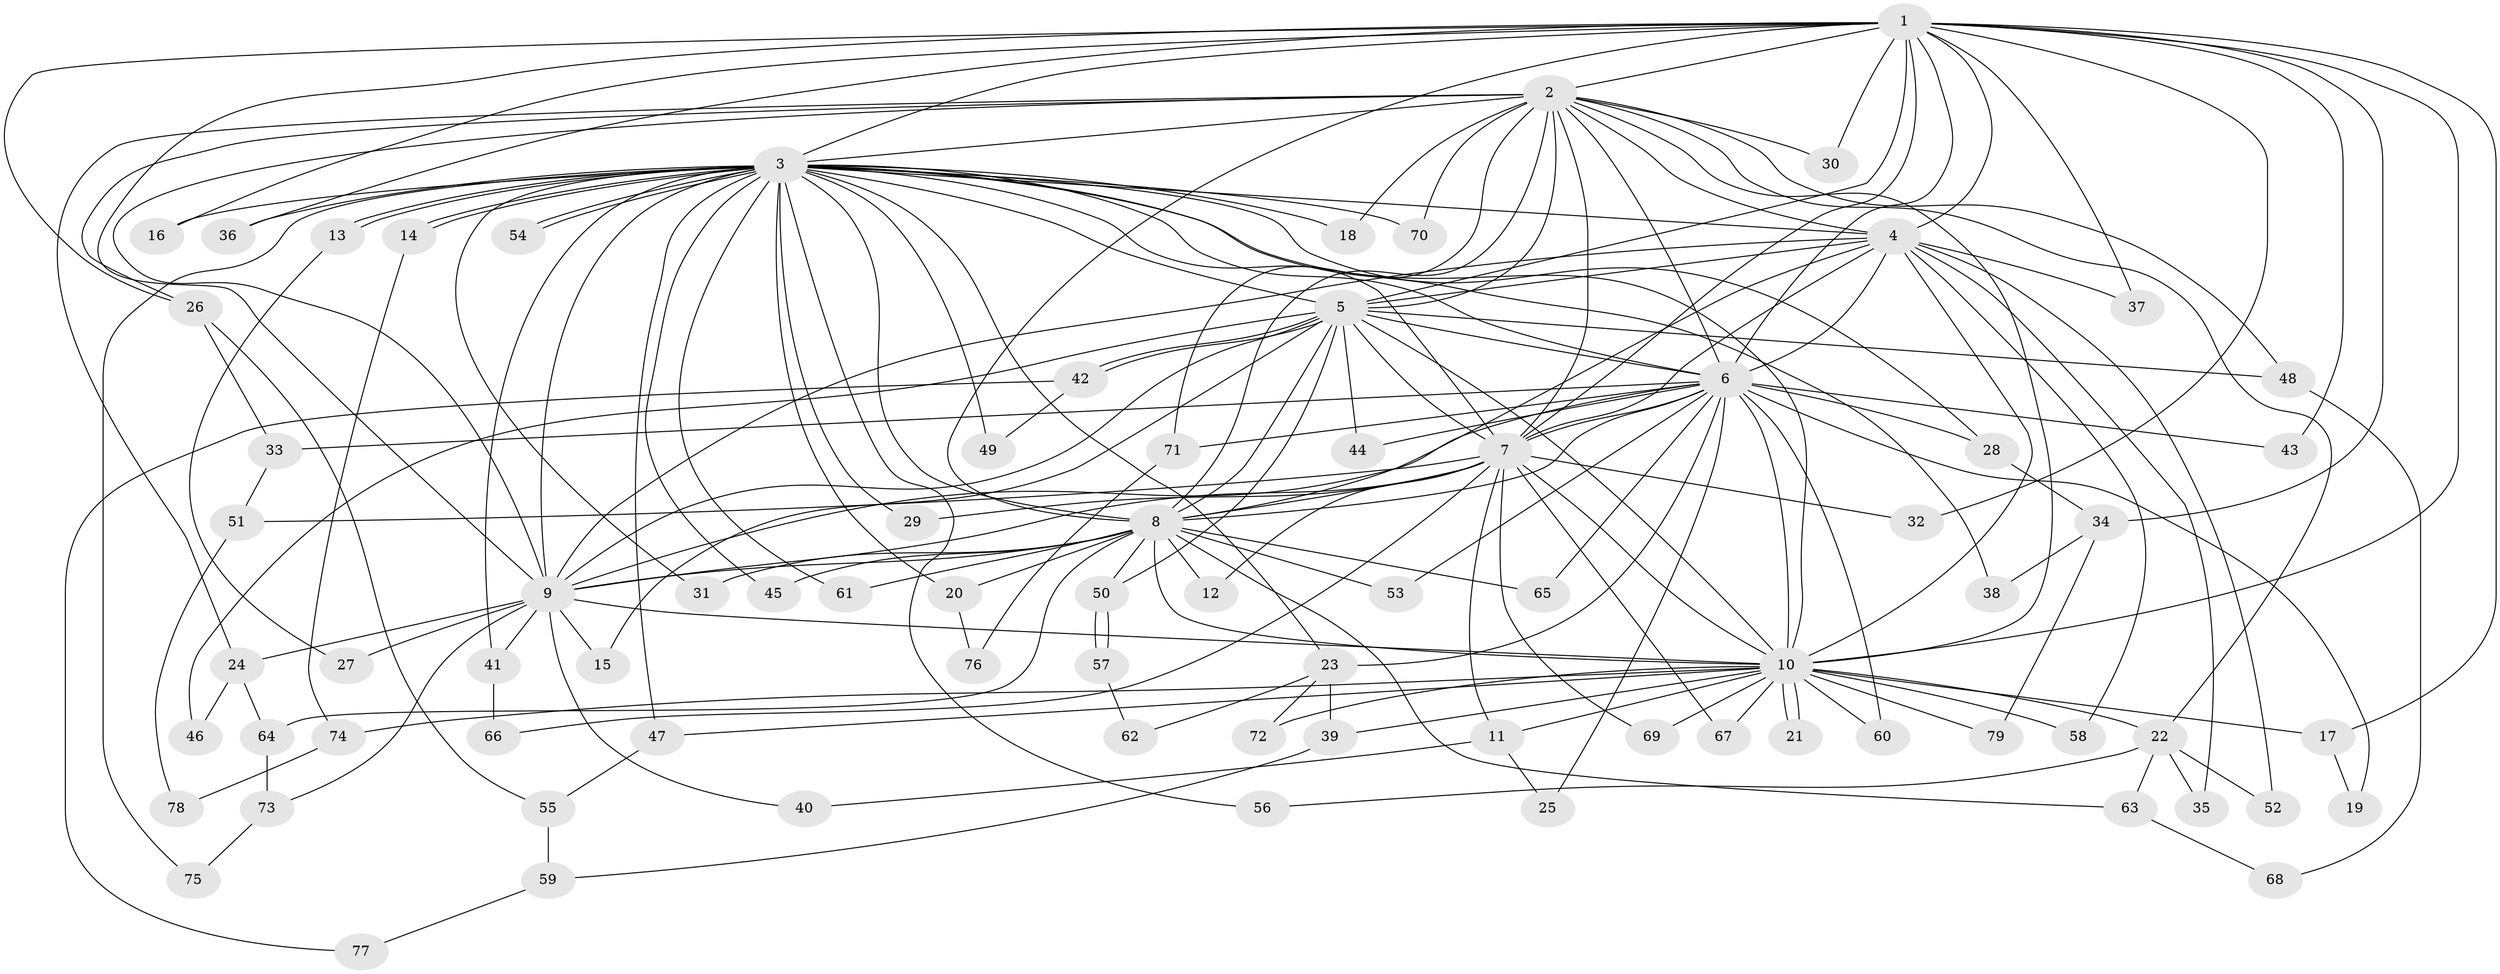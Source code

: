 // coarse degree distribution, {10: 0.075, 12: 0.05, 21: 0.025, 17: 0.025, 19: 0.025, 4: 0.075, 8: 0.025, 2: 0.4, 7: 0.025, 5: 0.05, 1: 0.05, 6: 0.025, 13: 0.025, 3: 0.125}
// Generated by graph-tools (version 1.1) at 2025/49/03/04/25 22:49:18]
// undirected, 79 vertices, 183 edges
graph export_dot {
  node [color=gray90,style=filled];
  1;
  2;
  3;
  4;
  5;
  6;
  7;
  8;
  9;
  10;
  11;
  12;
  13;
  14;
  15;
  16;
  17;
  18;
  19;
  20;
  21;
  22;
  23;
  24;
  25;
  26;
  27;
  28;
  29;
  30;
  31;
  32;
  33;
  34;
  35;
  36;
  37;
  38;
  39;
  40;
  41;
  42;
  43;
  44;
  45;
  46;
  47;
  48;
  49;
  50;
  51;
  52;
  53;
  54;
  55;
  56;
  57;
  58;
  59;
  60;
  61;
  62;
  63;
  64;
  65;
  66;
  67;
  68;
  69;
  70;
  71;
  72;
  73;
  74;
  75;
  76;
  77;
  78;
  79;
  1 -- 2;
  1 -- 3;
  1 -- 4;
  1 -- 5;
  1 -- 6;
  1 -- 7;
  1 -- 8;
  1 -- 9;
  1 -- 10;
  1 -- 16;
  1 -- 17;
  1 -- 26;
  1 -- 30;
  1 -- 32;
  1 -- 34;
  1 -- 36;
  1 -- 37;
  1 -- 43;
  2 -- 3;
  2 -- 4;
  2 -- 5;
  2 -- 6;
  2 -- 7;
  2 -- 8;
  2 -- 9;
  2 -- 10;
  2 -- 18;
  2 -- 22;
  2 -- 24;
  2 -- 26;
  2 -- 30;
  2 -- 48;
  2 -- 70;
  2 -- 71;
  3 -- 4;
  3 -- 5;
  3 -- 6;
  3 -- 7;
  3 -- 8;
  3 -- 9;
  3 -- 10;
  3 -- 13;
  3 -- 13;
  3 -- 14;
  3 -- 14;
  3 -- 16;
  3 -- 18;
  3 -- 20;
  3 -- 23;
  3 -- 28;
  3 -- 29;
  3 -- 31;
  3 -- 36;
  3 -- 38;
  3 -- 41;
  3 -- 45;
  3 -- 47;
  3 -- 49;
  3 -- 54;
  3 -- 54;
  3 -- 56;
  3 -- 61;
  3 -- 70;
  3 -- 75;
  4 -- 5;
  4 -- 6;
  4 -- 7;
  4 -- 8;
  4 -- 9;
  4 -- 10;
  4 -- 35;
  4 -- 37;
  4 -- 52;
  4 -- 58;
  5 -- 6;
  5 -- 7;
  5 -- 8;
  5 -- 9;
  5 -- 10;
  5 -- 15;
  5 -- 42;
  5 -- 42;
  5 -- 44;
  5 -- 46;
  5 -- 48;
  5 -- 50;
  6 -- 7;
  6 -- 8;
  6 -- 9;
  6 -- 10;
  6 -- 19;
  6 -- 23;
  6 -- 25;
  6 -- 28;
  6 -- 33;
  6 -- 43;
  6 -- 44;
  6 -- 53;
  6 -- 60;
  6 -- 65;
  6 -- 71;
  7 -- 8;
  7 -- 9;
  7 -- 10;
  7 -- 11;
  7 -- 12;
  7 -- 29;
  7 -- 32;
  7 -- 51;
  7 -- 66;
  7 -- 67;
  7 -- 69;
  8 -- 9;
  8 -- 10;
  8 -- 12;
  8 -- 20;
  8 -- 31;
  8 -- 45;
  8 -- 50;
  8 -- 53;
  8 -- 61;
  8 -- 63;
  8 -- 64;
  8 -- 65;
  9 -- 10;
  9 -- 15;
  9 -- 24;
  9 -- 27;
  9 -- 40;
  9 -- 41;
  9 -- 73;
  10 -- 11;
  10 -- 17;
  10 -- 21;
  10 -- 21;
  10 -- 22;
  10 -- 39;
  10 -- 47;
  10 -- 58;
  10 -- 60;
  10 -- 67;
  10 -- 69;
  10 -- 72;
  10 -- 74;
  10 -- 79;
  11 -- 25;
  11 -- 40;
  13 -- 27;
  14 -- 74;
  17 -- 19;
  20 -- 76;
  22 -- 35;
  22 -- 52;
  22 -- 56;
  22 -- 63;
  23 -- 39;
  23 -- 62;
  23 -- 72;
  24 -- 46;
  24 -- 64;
  26 -- 33;
  26 -- 55;
  28 -- 34;
  33 -- 51;
  34 -- 38;
  34 -- 79;
  39 -- 59;
  41 -- 66;
  42 -- 49;
  42 -- 77;
  47 -- 55;
  48 -- 68;
  50 -- 57;
  50 -- 57;
  51 -- 78;
  55 -- 59;
  57 -- 62;
  59 -- 77;
  63 -- 68;
  64 -- 73;
  71 -- 76;
  73 -- 75;
  74 -- 78;
}
